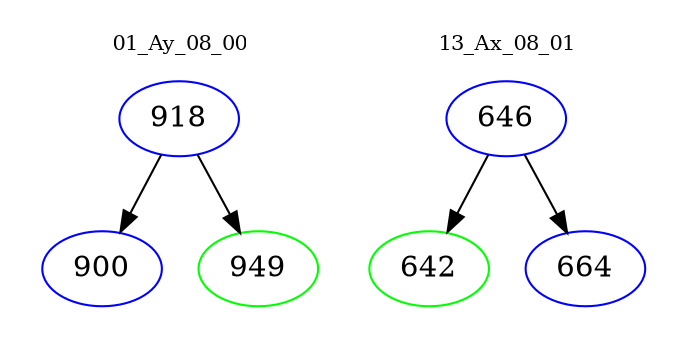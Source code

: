 digraph{
subgraph cluster_0 {
color = white
label = "01_Ay_08_00";
fontsize=10;
T0_918 [label="918", color="blue"]
T0_918 -> T0_900 [color="black"]
T0_900 [label="900", color="blue"]
T0_918 -> T0_949 [color="black"]
T0_949 [label="949", color="green"]
}
subgraph cluster_1 {
color = white
label = "13_Ax_08_01";
fontsize=10;
T1_646 [label="646", color="blue"]
T1_646 -> T1_642 [color="black"]
T1_642 [label="642", color="green"]
T1_646 -> T1_664 [color="black"]
T1_664 [label="664", color="blue"]
}
}
